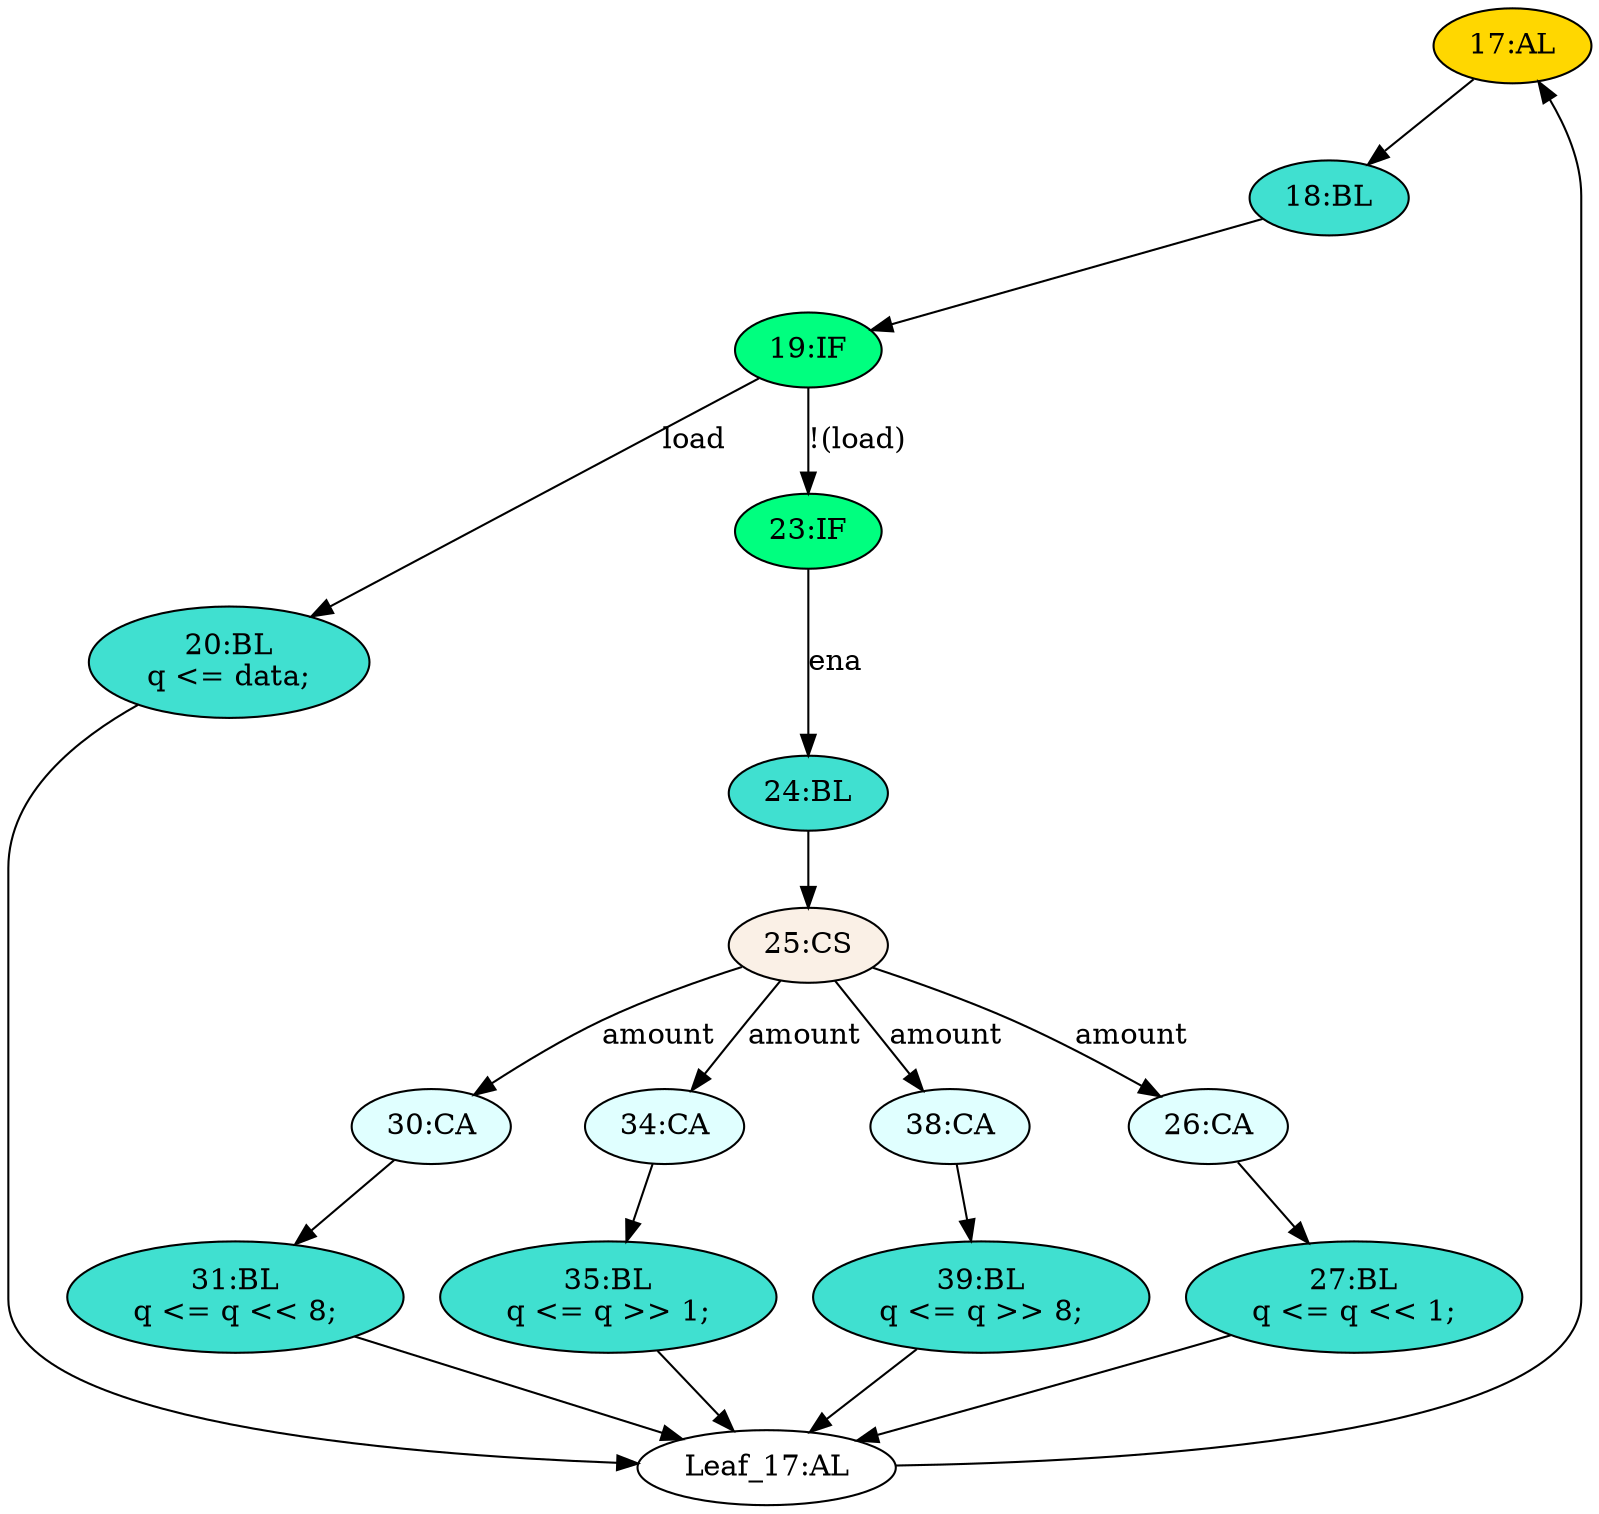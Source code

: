 strict digraph "compose( ,  )" {
	node [label="\N"];
	"17:AL"	[ast="<pyverilog.vparser.ast.Always object at 0x7fa471cb71d0>",
		clk_sens=True,
		fillcolor=gold,
		label="17:AL",
		sens="['clk']",
		statements="[]",
		style=filled,
		typ=Always,
		use_var="['load', 'ena', 'amount', 'data', 'q']"];
	"18:BL"	[ast="<pyverilog.vparser.ast.Block object at 0x7fa471ca3d10>",
		fillcolor=turquoise,
		label="18:BL",
		statements="[]",
		style=filled,
		typ=Block];
	"17:AL" -> "18:BL"	[cond="[]",
		lineno=None];
	"30:CA"	[ast="<pyverilog.vparser.ast.Case object at 0x7fa471ca6850>",
		fillcolor=lightcyan,
		label="30:CA",
		statements="[]",
		style=filled,
		typ=Case];
	"31:BL"	[ast="<pyverilog.vparser.ast.Block object at 0x7fa471ca6350>",
		fillcolor=turquoise,
		label="31:BL
q <= q << 8;",
		statements="[<pyverilog.vparser.ast.NonblockingSubstitution object at 0x7fa471ca6090>]",
		style=filled,
		typ=Block];
	"30:CA" -> "31:BL"	[cond="[]",
		lineno=None];
	"Leaf_17:AL"	[def_var="['q']",
		label="Leaf_17:AL"];
	"31:BL" -> "Leaf_17:AL"	[cond="[]",
		lineno=None];
	"20:BL"	[ast="<pyverilog.vparser.ast.Block object at 0x7fa471cb7090>",
		fillcolor=turquoise,
		label="20:BL
q <= data;",
		statements="[<pyverilog.vparser.ast.NonblockingSubstitution object at 0x7fa471ca3210>]",
		style=filled,
		typ=Block];
	"20:BL" -> "Leaf_17:AL"	[cond="[]",
		lineno=None];
	"19:IF"	[ast="<pyverilog.vparser.ast.IfStatement object at 0x7fa471ca3ed0>",
		fillcolor=springgreen,
		label="19:IF",
		statements="[]",
		style=filled,
		typ=IfStatement];
	"18:BL" -> "19:IF"	[cond="[]",
		lineno=None];
	"35:BL"	[ast="<pyverilog.vparser.ast.Block object at 0x7fa471d2a390>",
		fillcolor=turquoise,
		label="35:BL
q <= q >> 1;",
		statements="[<pyverilog.vparser.ast.NonblockingSubstitution object at 0x7fa471d2a1d0>]",
		style=filled,
		typ=Block];
	"35:BL" -> "Leaf_17:AL"	[cond="[]",
		lineno=None];
	"24:BL"	[ast="<pyverilog.vparser.ast.Block object at 0x7fa471c4e550>",
		fillcolor=turquoise,
		label="24:BL",
		statements="[]",
		style=filled,
		typ=Block];
	"25:CS"	[ast="<pyverilog.vparser.ast.CaseStatement object at 0x7fa471d2a110>",
		fillcolor=linen,
		label="25:CS",
		statements="[]",
		style=filled,
		typ=CaseStatement];
	"24:BL" -> "25:CS"	[cond="[]",
		lineno=None];
	"19:IF" -> "20:BL"	[cond="['load']",
		label=load,
		lineno=19];
	"23:IF"	[ast="<pyverilog.vparser.ast.IfStatement object at 0x7fa471c4ecd0>",
		fillcolor=springgreen,
		label="23:IF",
		statements="[]",
		style=filled,
		typ=IfStatement];
	"19:IF" -> "23:IF"	[cond="['load']",
		label="!(load)",
		lineno=19];
	"27:BL"	[ast="<pyverilog.vparser.ast.Block object at 0x7fa471cb1390>",
		fillcolor=turquoise,
		label="27:BL
q <= q << 1;",
		statements="[<pyverilog.vparser.ast.NonblockingSubstitution object at 0x7fa471cbdd10>]",
		style=filled,
		typ=Block];
	"27:BL" -> "Leaf_17:AL"	[cond="[]",
		lineno=None];
	"34:CA"	[ast="<pyverilog.vparser.ast.Case object at 0x7fa4720c1610>",
		fillcolor=lightcyan,
		label="34:CA",
		statements="[]",
		style=filled,
		typ=Case];
	"34:CA" -> "35:BL"	[cond="[]",
		lineno=None];
	"38:CA"	[ast="<pyverilog.vparser.ast.Case object at 0x7fa471d2a150>",
		fillcolor=lightcyan,
		label="38:CA",
		statements="[]",
		style=filled,
		typ=Case];
	"39:BL"	[ast="<pyverilog.vparser.ast.Block object at 0x7fa471918b10>",
		fillcolor=turquoise,
		label="39:BL
q <= q >> 8;",
		statements="[<pyverilog.vparser.ast.NonblockingSubstitution object at 0x7fa471918a10>]",
		style=filled,
		typ=Block];
	"38:CA" -> "39:BL"	[cond="[]",
		lineno=None];
	"23:IF" -> "24:BL"	[cond="['ena']",
		label=ena,
		lineno=23];
	"26:CA"	[ast="<pyverilog.vparser.ast.Case object at 0x7fa471cb1650>",
		fillcolor=lightcyan,
		label="26:CA",
		statements="[]",
		style=filled,
		typ=Case];
	"26:CA" -> "27:BL"	[cond="[]",
		lineno=None];
	"39:BL" -> "Leaf_17:AL"	[cond="[]",
		lineno=None];
	"25:CS" -> "30:CA"	[cond="['amount']",
		label=amount,
		lineno=25];
	"25:CS" -> "34:CA"	[cond="['amount']",
		label=amount,
		lineno=25];
	"25:CS" -> "38:CA"	[cond="['amount']",
		label=amount,
		lineno=25];
	"25:CS" -> "26:CA"	[cond="['amount']",
		label=amount,
		lineno=25];
	"Leaf_17:AL" -> "17:AL";
}
